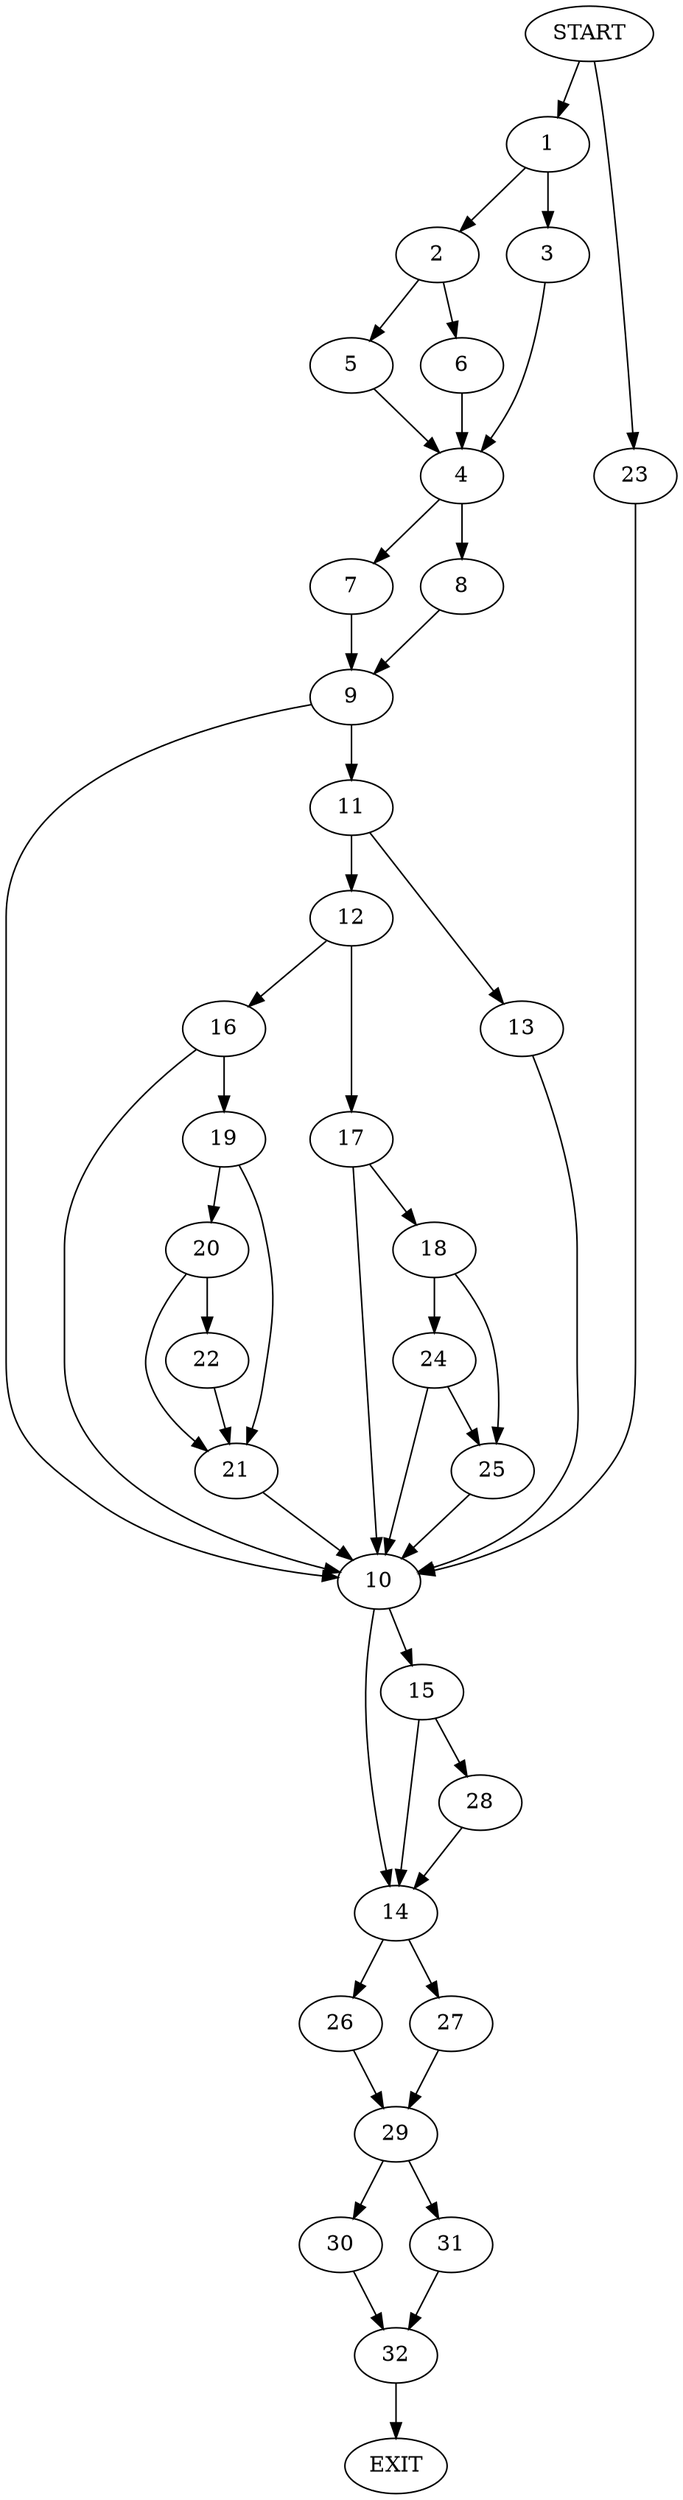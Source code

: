 digraph {
0 [label="START"]
33 [label="EXIT"]
0 -> 1
1 -> 2
1 -> 3
3 -> 4
2 -> 5
2 -> 6
4 -> 7
4 -> 8
6 -> 4
5 -> 4
8 -> 9
7 -> 9
9 -> 10
9 -> 11
11 -> 12
11 -> 13
10 -> 14
10 -> 15
12 -> 16
12 -> 17
13 -> 10
17 -> 10
17 -> 18
16 -> 19
16 -> 10
19 -> 20
19 -> 21
20 -> 21
20 -> 22
21 -> 10
22 -> 21
0 -> 23
23 -> 10
18 -> 24
18 -> 25
24 -> 10
24 -> 25
25 -> 10
14 -> 26
14 -> 27
15 -> 14
15 -> 28
28 -> 14
26 -> 29
27 -> 29
29 -> 30
29 -> 31
31 -> 32
30 -> 32
32 -> 33
}
